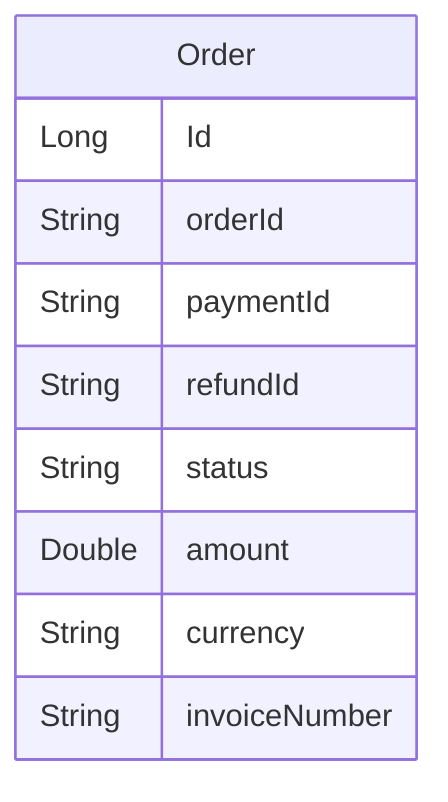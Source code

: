 erDiagram
    Order {
        Long Id
        String orderId
        String paymentId
        String refundId
        String status
        Double amount
        String currency
        String invoiceNumber        
    }